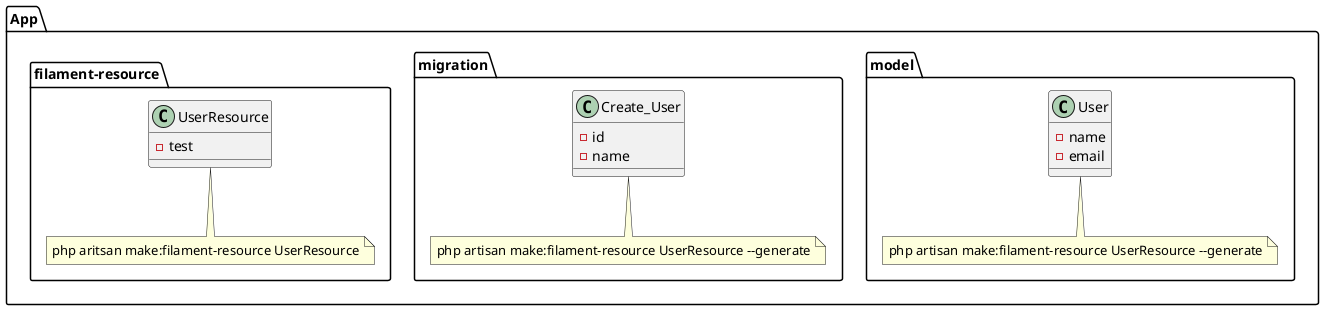 @startuml clasdiagram

package App{
    package model{
        class User{
            -name 
            -email
        }
    note bottom: php artisan make:filament-resource UserResource --generate
    }
    package migration{
        class Create_User{
            -id 
            -name 
        }
        note bottom: php artisan make:filament-resource UserResource --generate
    }
    package filament-resource{
        class UserResource{
            -test 
        }
        note bottom: php aritsan make:filament-resource UserResource
    }
}
